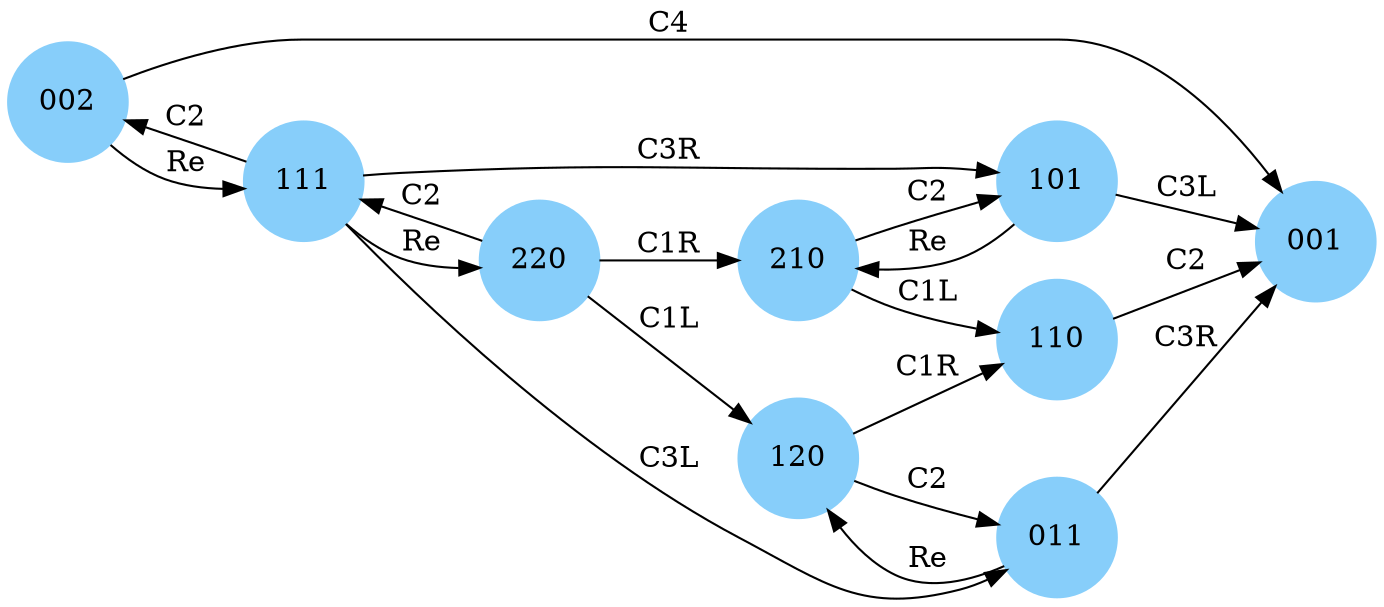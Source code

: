 digraph markov_chain {
	rankdir = LR
	node [shape = circle, style = filled, color = lightskyblue];
	002 -> 001 [ label = C4 ];
	002 -> 111 [ label = Re ];
	011 -> 001 [ label = C3R ];
	011 -> 120 [ label = Re ];
	101 -> 001 [ label = C3L ];
	101 -> 210 [ label = Re ];
	110 -> 001 [ label = C2 ];
	111 -> 002 [ label = C2 ];
	111 -> 011 [ label = C3L ];
	111 -> 101 [ label = C3R ];
	111 -> 220 [ label = Re ];
	120 -> 011 [ label = C2 ];
	120 -> 110 [ label = C1R ];
	210 -> 101 [ label = C2 ];
	210 -> 110 [ label = C1L ];
	220 -> 111 [ label = C2 ];
	220 -> 120 [ label = C1L ];
	220 -> 210 [ label = C1R ];
}